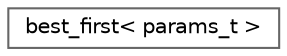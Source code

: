 digraph "Graphical Class Hierarchy"
{
 // LATEX_PDF_SIZE
  bgcolor="transparent";
  edge [fontname=Helvetica,fontsize=10,labelfontname=Helvetica,labelfontsize=10];
  node [fontname=Helvetica,fontsize=10,shape=box,height=0.2,width=0.4];
  rankdir="LR";
  Node0 [id="Node000000",label="best_first\< params_t \>",height=0.2,width=0.4,color="grey40", fillcolor="white", style="filled",URL="$de/d28/structchdr_1_1solvers_1_1best__first.html",tooltip="Greedy best-first search algorithm."];
}
